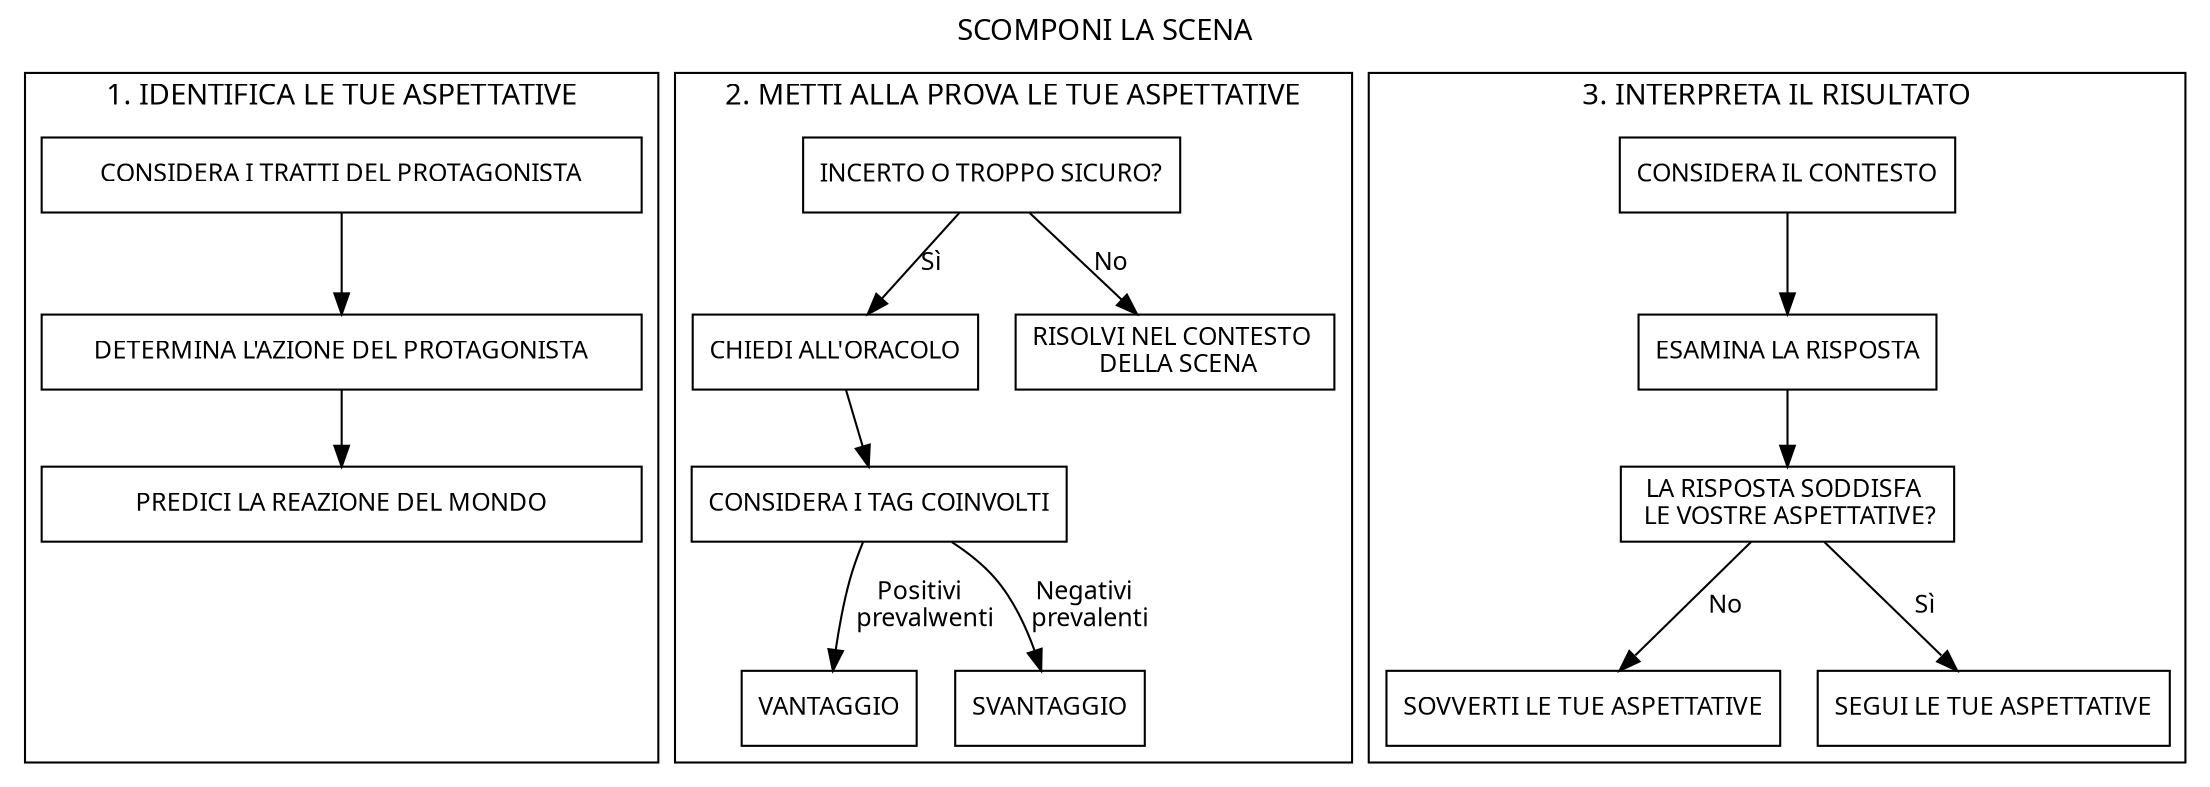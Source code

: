 digraph scomponi_scena {
    label = "SCOMPONI LA SCENA";
    labelloc="t";
    fontname="Permanent Marker";
    node [shape="rect", style = "", 
    fontname="Permanent Marker", fontsize=12];
    edge [shape="rect", fontname="Permanent Marker", fontsize=12];

    subgraph cluster_0 {
        label = "1. IDENTIFICA LE TUE ASPETTATIVE";
        node [width=4]
        cs01 [label = "CONSIDERA I TRATTI DEL PROTAGONISTA"];
        cs02 [label = "DETERMINA L'AZIONE DEL PROTAGONISTA"];
        cs03 [label = "PREDICI LA REAZIONE DEL MONDO"];
        cs04 [style = "invis"];

        cs01 -> cs02 -> cs03;
        cs03 -> cs04 [style="invis"];

    }
    subgraph cluster_1 {
        label = "2. METTI ALLA PROVA LE TUE ASPETTATIVE";
        cs11 [label = "INCERTO O TROPPO SICURO?"];
        cs12 [label = "CHIEDI ALL'ORACOLO"];
        cs13 [label = "RISOLVI NEL CONTESTO \n DELLA SCENA"];
        cs14 [label = "CONSIDERA I TAG COINVOLTI"];
        cs15 [label = "VANTAGGIO"];
        cs16 [label = "SVANTAGGIO"];

        cs11 -> cs12 [label="Sì"];
        cs11 -> cs13 [label="No"];
        cs12 -> cs14;
        cs14 -> cs15 [label = "Positivi \n prevalwenti"];
        cs14 -> cs16 [label = "Negativi \n prevalenti"];

    }
    subgraph cluster_3 {
        label = "3. INTERPRETA IL RISULTATO";
        cs31 [label = "LA RISPOSTA SODDISFA \n LE VOSTRE ASPETTATIVE?"];
        cs32 [label = "CONSIDERA IL CONTESTO"];
        cs33 [label = "ESAMINA LA RISPOSTA"];
        cs34 [label = "SOVVERTI LE TUE ASPETTATIVE"];
        cs35 [label = "SEGUI LE TUE ASPETTATIVE"];

        cs32 -> cs33 -> cs31;
        cs31 -> cs35 [label = "Sì"];
        cs31 -> cs34 [label = "No"];

    }

}